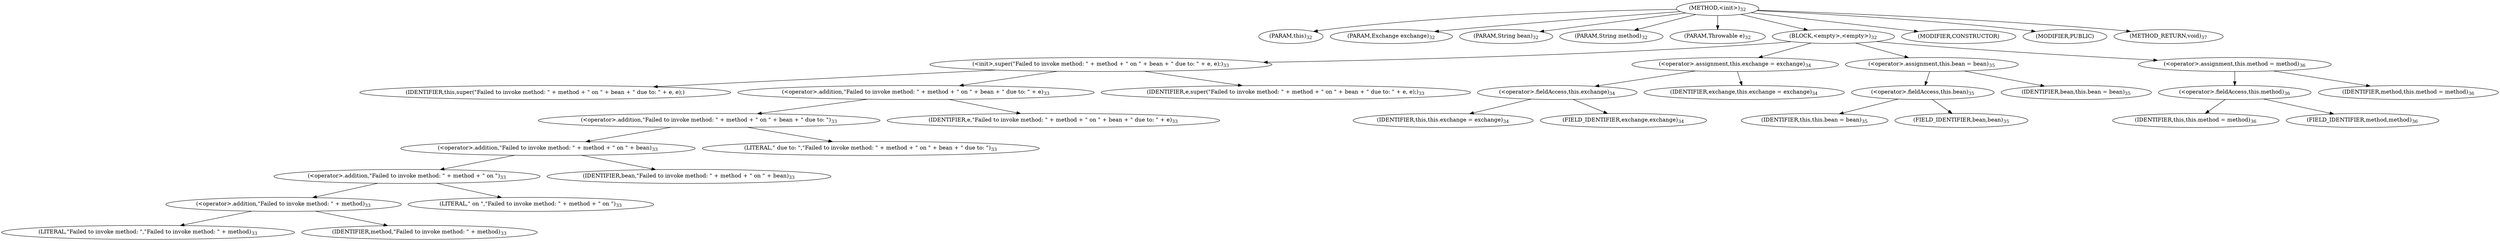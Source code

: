 digraph "&lt;init&gt;" {  
"19" [label = <(METHOD,&lt;init&gt;)<SUB>32</SUB>> ]
"4" [label = <(PARAM,this)<SUB>32</SUB>> ]
"20" [label = <(PARAM,Exchange exchange)<SUB>32</SUB>> ]
"21" [label = <(PARAM,String bean)<SUB>32</SUB>> ]
"22" [label = <(PARAM,String method)<SUB>32</SUB>> ]
"23" [label = <(PARAM,Throwable e)<SUB>32</SUB>> ]
"24" [label = <(BLOCK,&lt;empty&gt;,&lt;empty&gt;)<SUB>32</SUB>> ]
"25" [label = <(&lt;init&gt;,super(&quot;Failed to invoke method: &quot; + method + &quot; on &quot; + bean + &quot; due to: &quot; + e, e);)<SUB>33</SUB>> ]
"3" [label = <(IDENTIFIER,this,super(&quot;Failed to invoke method: &quot; + method + &quot; on &quot; + bean + &quot; due to: &quot; + e, e);)> ]
"26" [label = <(&lt;operator&gt;.addition,&quot;Failed to invoke method: &quot; + method + &quot; on &quot; + bean + &quot; due to: &quot; + e)<SUB>33</SUB>> ]
"27" [label = <(&lt;operator&gt;.addition,&quot;Failed to invoke method: &quot; + method + &quot; on &quot; + bean + &quot; due to: &quot;)<SUB>33</SUB>> ]
"28" [label = <(&lt;operator&gt;.addition,&quot;Failed to invoke method: &quot; + method + &quot; on &quot; + bean)<SUB>33</SUB>> ]
"29" [label = <(&lt;operator&gt;.addition,&quot;Failed to invoke method: &quot; + method + &quot; on &quot;)<SUB>33</SUB>> ]
"30" [label = <(&lt;operator&gt;.addition,&quot;Failed to invoke method: &quot; + method)<SUB>33</SUB>> ]
"31" [label = <(LITERAL,&quot;Failed to invoke method: &quot;,&quot;Failed to invoke method: &quot; + method)<SUB>33</SUB>> ]
"32" [label = <(IDENTIFIER,method,&quot;Failed to invoke method: &quot; + method)<SUB>33</SUB>> ]
"33" [label = <(LITERAL,&quot; on &quot;,&quot;Failed to invoke method: &quot; + method + &quot; on &quot;)<SUB>33</SUB>> ]
"34" [label = <(IDENTIFIER,bean,&quot;Failed to invoke method: &quot; + method + &quot; on &quot; + bean)<SUB>33</SUB>> ]
"35" [label = <(LITERAL,&quot; due to: &quot;,&quot;Failed to invoke method: &quot; + method + &quot; on &quot; + bean + &quot; due to: &quot;)<SUB>33</SUB>> ]
"36" [label = <(IDENTIFIER,e,&quot;Failed to invoke method: &quot; + method + &quot; on &quot; + bean + &quot; due to: &quot; + e)<SUB>33</SUB>> ]
"37" [label = <(IDENTIFIER,e,super(&quot;Failed to invoke method: &quot; + method + &quot; on &quot; + bean + &quot; due to: &quot; + e, e);)<SUB>33</SUB>> ]
"38" [label = <(&lt;operator&gt;.assignment,this.exchange = exchange)<SUB>34</SUB>> ]
"39" [label = <(&lt;operator&gt;.fieldAccess,this.exchange)<SUB>34</SUB>> ]
"5" [label = <(IDENTIFIER,this,this.exchange = exchange)<SUB>34</SUB>> ]
"40" [label = <(FIELD_IDENTIFIER,exchange,exchange)<SUB>34</SUB>> ]
"41" [label = <(IDENTIFIER,exchange,this.exchange = exchange)<SUB>34</SUB>> ]
"42" [label = <(&lt;operator&gt;.assignment,this.bean = bean)<SUB>35</SUB>> ]
"43" [label = <(&lt;operator&gt;.fieldAccess,this.bean)<SUB>35</SUB>> ]
"6" [label = <(IDENTIFIER,this,this.bean = bean)<SUB>35</SUB>> ]
"44" [label = <(FIELD_IDENTIFIER,bean,bean)<SUB>35</SUB>> ]
"45" [label = <(IDENTIFIER,bean,this.bean = bean)<SUB>35</SUB>> ]
"46" [label = <(&lt;operator&gt;.assignment,this.method = method)<SUB>36</SUB>> ]
"47" [label = <(&lt;operator&gt;.fieldAccess,this.method)<SUB>36</SUB>> ]
"7" [label = <(IDENTIFIER,this,this.method = method)<SUB>36</SUB>> ]
"48" [label = <(FIELD_IDENTIFIER,method,method)<SUB>36</SUB>> ]
"49" [label = <(IDENTIFIER,method,this.method = method)<SUB>36</SUB>> ]
"50" [label = <(MODIFIER,CONSTRUCTOR)> ]
"51" [label = <(MODIFIER,PUBLIC)> ]
"52" [label = <(METHOD_RETURN,void)<SUB>37</SUB>> ]
  "19" -> "4" 
  "19" -> "20" 
  "19" -> "21" 
  "19" -> "22" 
  "19" -> "23" 
  "19" -> "24" 
  "19" -> "50" 
  "19" -> "51" 
  "19" -> "52" 
  "24" -> "25" 
  "24" -> "38" 
  "24" -> "42" 
  "24" -> "46" 
  "25" -> "3" 
  "25" -> "26" 
  "25" -> "37" 
  "26" -> "27" 
  "26" -> "36" 
  "27" -> "28" 
  "27" -> "35" 
  "28" -> "29" 
  "28" -> "34" 
  "29" -> "30" 
  "29" -> "33" 
  "30" -> "31" 
  "30" -> "32" 
  "38" -> "39" 
  "38" -> "41" 
  "39" -> "5" 
  "39" -> "40" 
  "42" -> "43" 
  "42" -> "45" 
  "43" -> "6" 
  "43" -> "44" 
  "46" -> "47" 
  "46" -> "49" 
  "47" -> "7" 
  "47" -> "48" 
}

